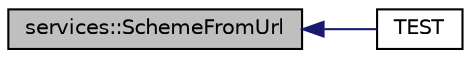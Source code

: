 digraph "services::SchemeFromUrl"
{
 // INTERACTIVE_SVG=YES
  edge [fontname="Helvetica",fontsize="10",labelfontname="Helvetica",labelfontsize="10"];
  node [fontname="Helvetica",fontsize="10",shape=record];
  rankdir="LR";
  Node92 [label="services::SchemeFromUrl",height=0.2,width=0.4,color="black", fillcolor="grey75", style="filled", fontcolor="black"];
  Node92 -> Node93 [dir="back",color="midnightblue",fontsize="10",style="solid",fontname="Helvetica"];
  Node93 [label="TEST",height=0.2,width=0.4,color="black", fillcolor="white", style="filled",URL="$d8/dc9/_test_http_client_8cpp.html#a51d64d2ea0d6205424f2c710629a4908"];
}
